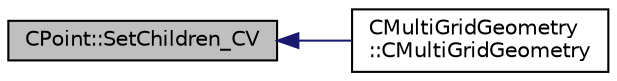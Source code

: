 digraph "CPoint::SetChildren_CV"
{
  edge [fontname="Helvetica",fontsize="10",labelfontname="Helvetica",labelfontsize="10"];
  node [fontname="Helvetica",fontsize="10",shape=record];
  rankdir="LR";
  Node1970 [label="CPoint::SetChildren_CV",height=0.2,width=0.4,color="black", fillcolor="grey75", style="filled", fontcolor="black"];
  Node1970 -> Node1971 [dir="back",color="midnightblue",fontsize="10",style="solid",fontname="Helvetica"];
  Node1971 [label="CMultiGridGeometry\l::CMultiGridGeometry",height=0.2,width=0.4,color="black", fillcolor="white", style="filled",URL="$class_c_multi_grid_geometry.html#aa56934c8f8531c82b306a47b4de9685f",tooltip="Constructor of the class. "];
}
